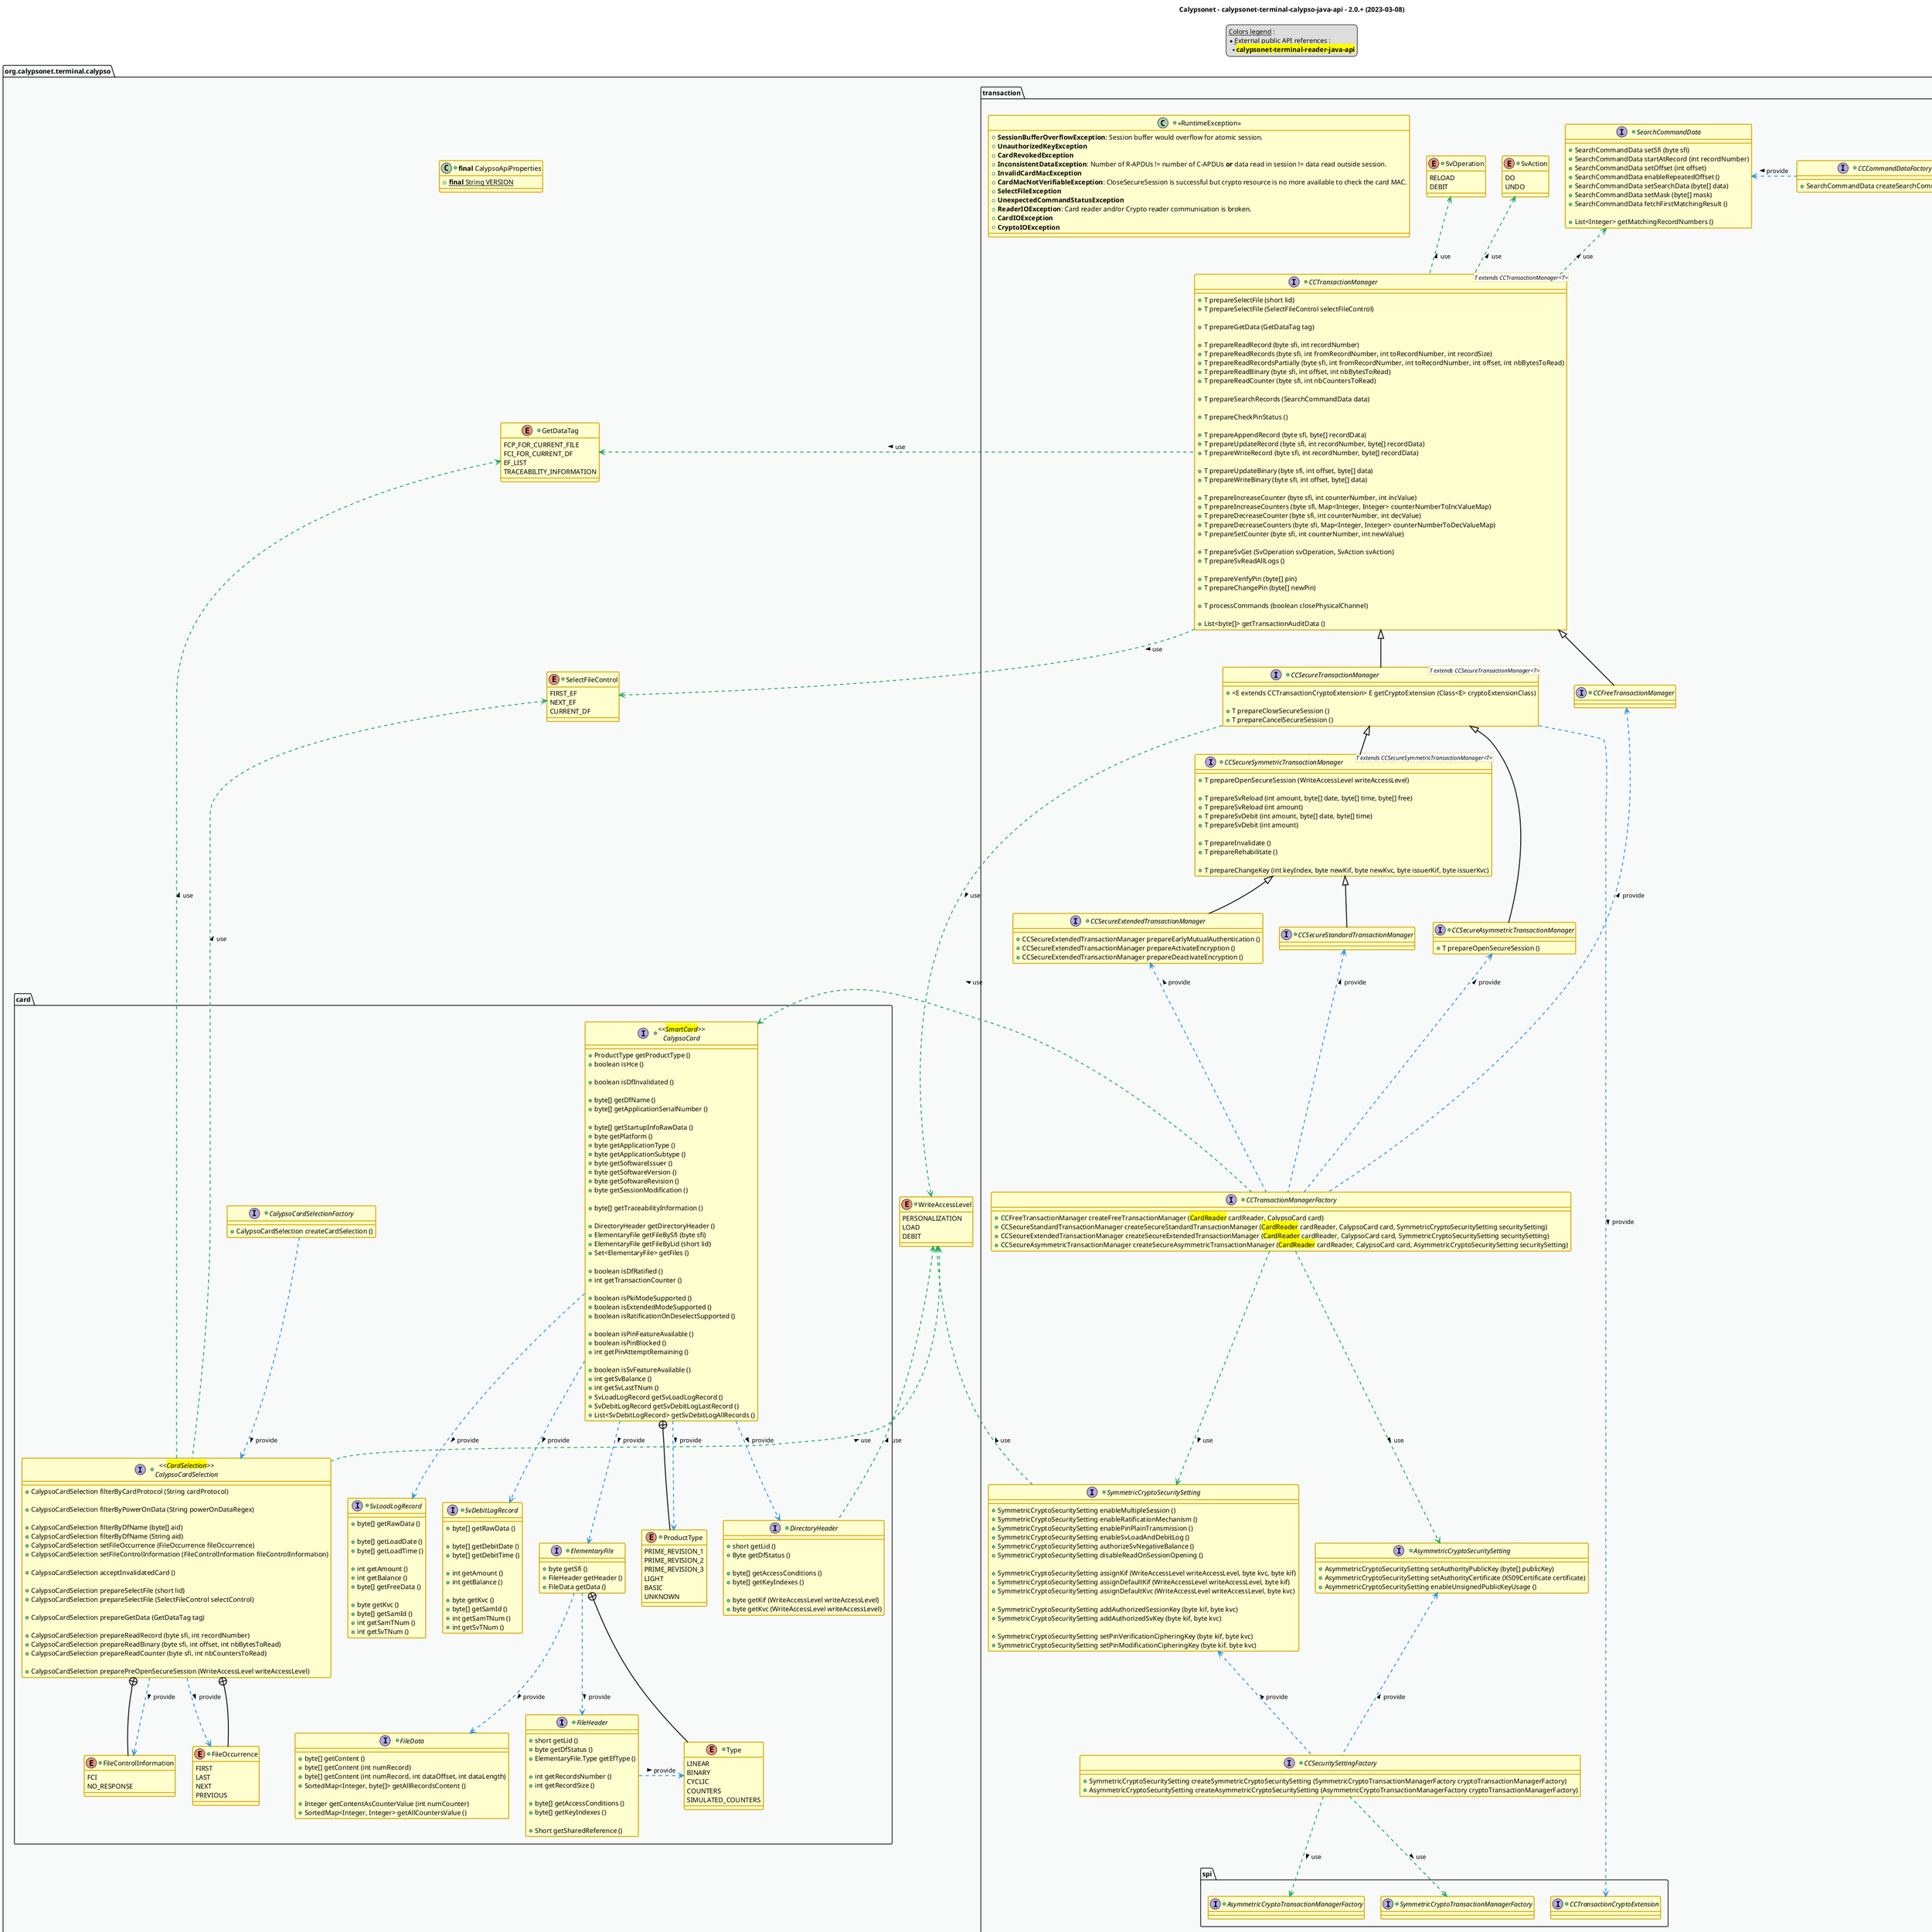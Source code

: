@startuml
title
    Calypsonet - calypsonet-terminal-calypso-java-api - 2.0.+ (2023-03-08)
end title

' == THEME ==

'Couleurs issues de : https://htmlcolorcodes.com/fr/tableau-de-couleur/tableau-de-couleur-design-plat/
!define C_GREY1 F8F9F9
!define C_GREY2 F2F3F4
!define C_GREY3 E5E7E9
!define C_GREY4 D7DBDD
!define C_GREY5 CACFD2
!define C_GREY6 BDC3C7
!define C_LINK 3498DB
!define C_USE 27AE60

' -- Styles that don't work with new version of plantuml --
skinparam stereotypeABorderColor #A9DCDF
skinparam stereotypeIBorderColor #B4A7E5
skinparam stereotypeCBorderColor #ADD1B2
skinparam stereotypeEBorderColor #EB93DF
' -- END --

skinparam ClassBorderThickness 2
skinparam ArrowThickness 2

' Yellow
skinparam ClassBackgroundColor #FEFECE
skinparam ClassBorderColor #D4AC0D
' Red
skinparam ClassBackgroundColor<<red>> #FDEDEC
skinparam ClassBorderColor<<red>> #E74C3C
hide <<red>> stereotype
' Purple
skinparam ClassBackgroundColor<<purple>> #F4ECF7
skinparam ClassBorderColor<<purple>> #8E44AD
hide <<purple>> stereotype
' blue
skinparam ClassBackgroundColor<<blue>> #EBF5FB
skinparam ClassBorderColor<<blue>> #3498DB
hide <<blue>> stereotype
' Green
skinparam ClassBackgroundColor<<green>> #E9F7EF
skinparam ClassBorderColor<<green>> #27AE60
hide <<green>> stereotype
' Grey
skinparam ClassBackgroundColor<<grey>> #EAECEE
skinparam ClassBorderColor<<grey>> #2C3E50
hide <<grey>> stereotype

' == CONTENT ==

legend top
    __Colors legend__ :
    * __External public API references__ :
    ** <back:yellow>**calypsonet-terminal-reader-java-api**</back>
end legend

package "org.calypsonet.terminal.calypso" as api {

    +class "**final** CalypsoApiProperties" as ApiProperties {
        +{static} **final** String VERSION
    }
    +enum WriteAccessLevel {
        PERSONALIZATION
        LOAD
        DEBIT
    }
    +enum SelectFileControl {
        FIRST_EF
        NEXT_EF
        CURRENT_DF
    }
    +enum GetDataTag {
        FCP_FOR_CURRENT_FILE
        FCI_FOR_CURRENT_DF
        EF_LIST
        TRACEABILITY_INFORMATION
    }
    package card {
        +interface CalypsoCardSelectionFactory {
            +CalypsoCardSelection createCardSelection ()
        }
        +interface "<<<back:yellow>CardSelection</back>>>\nCalypsoCardSelection" as CalypsoCardSelection {
            +CalypsoCardSelection filterByCardProtocol (String cardProtocol)

            +CalypsoCardSelection filterByPowerOnData (String powerOnDataRegex)

            +CalypsoCardSelection filterByDfName (byte[] aid)
            +CalypsoCardSelection filterByDfName (String aid)
            +CalypsoCardSelection setFileOccurrence (FileOccurrence fileOccurrence)
            +CalypsoCardSelection setFileControlInformation (FileControlInformation fileControlInformation)

            +CalypsoCardSelection acceptInvalidatedCard ()

            +CalypsoCardSelection prepareSelectFile (short lid)
            +CalypsoCardSelection prepareSelectFile (SelectFileControl selectControl)

            +CalypsoCardSelection prepareGetData (GetDataTag tag)

            +CalypsoCardSelection prepareReadRecord (byte sfi, int recordNumber)
            +CalypsoCardSelection prepareReadBinary (byte sfi, int offset, int nbBytesToRead)
            +CalypsoCardSelection prepareReadCounter (byte sfi, int nbCountersToRead)

            +CalypsoCardSelection preparePreOpenSecureSession (WriteAccessLevel writeAccessLevel)
        }
        +enum FileOccurrence {
            FIRST
            LAST
            NEXT
            PREVIOUS
        }
        +enum FileControlInformation {
            FCI
            NO_RESPONSE
        }
        +interface "<<<back:yellow>SmartCard</back>>>\nCalypsoCard" as CalypsoCard {
            +ProductType getProductType ()
            +boolean isHce ()

            +boolean isDfInvalidated ()

            +byte[] getDfName ()
            +byte[] getApplicationSerialNumber ()

            +byte[] getStartupInfoRawData ()
            +byte getPlatform ()
            +byte getApplicationType ()
            +byte getApplicationSubtype ()
            +byte getSoftwareIssuer ()
            +byte getSoftwareVersion ()
            +byte getSoftwareRevision ()
            +byte getSessionModification ()

            +byte[] getTraceabilityInformation ()

            +DirectoryHeader getDirectoryHeader ()
            +ElementaryFile getFileBySfi (byte sfi)
            +ElementaryFile getFileByLid (short lid)
            +Set<ElementaryFile> getFiles ()

            +boolean isDfRatified ()
            +int getTransactionCounter ()

            +boolean isPkiModeSupported ()
            +boolean isExtendedModeSupported ()
            +boolean isRatificationOnDeselectSupported ()

            +boolean isPinFeatureAvailable ()
            +boolean isPinBlocked ()
            +int getPinAttemptRemaining ()

            +boolean isSvFeatureAvailable ()
            +int getSvBalance ()
            +int getSvLastTNum ()
            +SvLoadLogRecord getSvLoadLogRecord ()
            +SvDebitLogRecord getSvDebitLogLastRecord ()
            +List<SvDebitLogRecord> getSvDebitLogAllRecords ()
        }
        +interface DirectoryHeader {
            +short getLid ()
            +Byte getDfStatus ()

            +byte[] getAccessConditions ()
            +byte[] getKeyIndexes ()

            +byte getKif (WriteAccessLevel writeAccessLevel)
            +byte getKvc (WriteAccessLevel writeAccessLevel)
        }
        +interface ElementaryFile {
            +byte getSfi ()
            +FileHeader getHeader ()
            +FileData getData ()
        }
        +interface FileHeader {
            +short getLid ()
            +byte getDfStatus ()
            +ElementaryFile.Type getEfType ()

            +int getRecordsNumber ()
            +int getRecordSize ()

            +byte[] getAccessConditions ()
            +byte[] getKeyIndexes ()

            +Short getSharedReference ()
        }
        +enum "Type" as FileType {
            LINEAR
            BINARY
            CYCLIC
            COUNTERS
            SIMULATED_COUNTERS
        }
        +interface FileData {
            +byte[] getContent ()
            +byte[] getContent (int numRecord)
            +byte[] getContent (int numRecord, int dataOffset, int dataLength)
            +SortedMap<Integer, byte[]> getAllRecordsContent ()

            +Integer getContentAsCounterValue (int numCounter)
            +SortedMap<Integer, Integer> getAllCountersValue ()
        }
        +enum "ProductType" as CardProductType {
            PRIME_REVISION_1
            PRIME_REVISION_2
            PRIME_REVISION_3
            LIGHT
            BASIC
            UNKNOWN
        }
        +interface SvLoadLogRecord {
            +byte[] getRawData ()

            +byte[] getLoadDate ()
            +byte[] getLoadTime ()

            +int getAmount ()
            +int getBalance ()
            +byte[] getFreeData ()

            +byte getKvc ()
            +byte[] getSamId ()
            +int getSamTNum ()
            +int getSvTNum ()
        }
        +interface SvDebitLogRecord {
            +byte[] getRawData ()

            +byte[] getDebitDate ()
            +byte[] getDebitTime ()

            +int getAmount ()
            +int getBalance ()

            +byte getKvc ()
            +byte[] getSamId ()
            +int getSamTNum ()
            +int getSvTNum ()
        }
    }
    package transaction {
        +interface CCTransactionManagerFactory {
            +CCFreeTransactionManager createFreeTransactionManager (<back:yellow>CardReader</back> cardReader, CalypsoCard card)
            +CCSecureStandardTransactionManager createSecureStandardTransactionManager (<back:yellow>CardReader</back> cardReader, CalypsoCard card, SymmetricCryptoSecuritySetting securitySetting)
            +CCSecureExtendedTransactionManager createSecureExtendedTransactionManager (<back:yellow>CardReader</back> cardReader, CalypsoCard card, SymmetricCryptoSecuritySetting securitySetting)
            +CCSecureAsymmetricTransactionManager createSecureAsymmetricTransactionManager (<back:yellow>CardReader</back> cardReader, CalypsoCard card, AsymmetricCryptoSecuritySetting securitySetting)
        }
        ' Card
        together {
            +interface CCTransactionManager<T extends CCTransactionManager<T>> {
                +T prepareSelectFile (short lid)
                +T prepareSelectFile (SelectFileControl selectFileControl)

                +T prepareGetData (GetDataTag tag)

                +T prepareReadRecord (byte sfi, int recordNumber)
                +T prepareReadRecords (byte sfi, int fromRecordNumber, int toRecordNumber, int recordSize)
                +T prepareReadRecordsPartially (byte sfi, int fromRecordNumber, int toRecordNumber, int offset, int nbBytesToRead)
                +T prepareReadBinary (byte sfi, int offset, int nbBytesToRead)
                +T prepareReadCounter (byte sfi, int nbCountersToRead)

                +T prepareSearchRecords (SearchCommandData data)

                +T prepareCheckPinStatus ()

                +T prepareAppendRecord (byte sfi, byte[] recordData)
                +T prepareUpdateRecord (byte sfi, int recordNumber, byte[] recordData)
                +T prepareWriteRecord (byte sfi, int recordNumber, byte[] recordData)

                +T prepareUpdateBinary (byte sfi, int offset, byte[] data)
                +T prepareWriteBinary (byte sfi, int offset, byte[] data)

                +T prepareIncreaseCounter (byte sfi, int counterNumber, int incValue)
                +T prepareIncreaseCounters (byte sfi, Map<Integer, Integer> counterNumberToIncValueMap)
                +T prepareDecreaseCounter (byte sfi, int counterNumber, int decValue)
                +T prepareDecreaseCounters (byte sfi, Map<Integer, Integer> counterNumberToDecValueMap)
                +T prepareSetCounter (byte sfi, int counterNumber, int newValue)

                +T prepareSvGet (SvOperation svOperation, SvAction svAction)
                +T prepareSvReadAllLogs ()

                +T prepareVerifyPin (byte[] pin)
                +T prepareChangePin (byte[] newPin)

                +T processCommands (boolean closePhysicalChannel)

                +List<byte[]> getTransactionAuditData ()
            }
            +interface CCFreeTransactionManager extends CCTransactionManager {
            }
            +interface CCSecureTransactionManager<T extends CCSecureTransactionManager<T>> extends CCTransactionManager {
                +<E extends CCTransactionCryptoExtension> E getCryptoExtension (Class<E> cryptoExtensionClass)

                +T prepareCloseSecureSession ()
                +T prepareCancelSecureSession ()
            }
            +interface CCSecureSymmetricTransactionManager<T extends CCSecureSymmetricTransactionManager<T>> extends CCSecureTransactionManager {
                +T prepareOpenSecureSession (WriteAccessLevel writeAccessLevel)

                +T prepareSvReload (int amount, byte[] date, byte[] time, byte[] free)
                +T prepareSvReload (int amount)
                +T prepareSvDebit (int amount, byte[] date, byte[] time)
                +T prepareSvDebit (int amount)

                +T prepareInvalidate ()
                +T prepareRehabilitate ()

                +T prepareChangeKey (int keyIndex, byte newKif, byte newKvc, byte issuerKif, byte issuerKvc)
            }
            +interface CCSecureStandardTransactionManager extends CCSecureSymmetricTransactionManager {
            }
            +interface CCSecureExtendedTransactionManager extends CCSecureSymmetricTransactionManager {
                +CCSecureExtendedTransactionManager prepareEarlyMutualAuthentication ()
                +CCSecureExtendedTransactionManager prepareActivateEncryption ()
                +CCSecureExtendedTransactionManager prepareDeactivateEncryption ()
            }
            +interface CCSecureAsymmetricTransactionManager extends CCSecureTransactionManager {
                +T prepareOpenSecureSession ()
            }
        }
        +enum SvOperation {
            RELOAD
            DEBIT
        }
        +enum SvAction {
            DO
            UNDO
        }
        +interface CCSecuritySettingFactory {
            +SymmetricCryptoSecuritySetting createSymmetricCryptoSecuritySetting (SymmetricCryptoTransactionManagerFactory cryptoTransactionManagerFactory)
            +AsymmetricCryptoSecuritySetting createAsymmetricCryptoSecuritySetting (AsymmetricCryptoTransactionManagerFactory cryptoTransactionManagerFactory)
        }
        +interface AsymmetricCryptoSecuritySetting {
            +AsymmetricCryptoSecuritySetting setAuthorityPublicKey (byte[] publicKey)
            +AsymmetricCryptoSecuritySetting setAuthorityCertificate (X509Certificate certificate)
            +AsymmetricCryptoSecuritySetting enableUnsignedPublicKeyUsage ()
        }
        +interface SymmetricCryptoSecuritySetting {
            +SymmetricCryptoSecuritySetting enableMultipleSession ()
            +SymmetricCryptoSecuritySetting enableRatificationMechanism ()
            +SymmetricCryptoSecuritySetting enablePinPlainTransmission ()
            +SymmetricCryptoSecuritySetting enableSvLoadAndDebitLog ()
            +SymmetricCryptoSecuritySetting authorizeSvNegativeBalance ()
            +SymmetricCryptoSecuritySetting disableReadOnSessionOpening ()

            +SymmetricCryptoSecuritySetting assignKif (WriteAccessLevel writeAccessLevel, byte kvc, byte kif)
            +SymmetricCryptoSecuritySetting assignDefaultKif (WriteAccessLevel writeAccessLevel, byte kif)
            +SymmetricCryptoSecuritySetting assignDefaultKvc (WriteAccessLevel writeAccessLevel, byte kvc)

            +SymmetricCryptoSecuritySetting addAuthorizedSessionKey (byte kif, byte kvc)
            +SymmetricCryptoSecuritySetting addAuthorizedSvKey (byte kif, byte kvc)

            +SymmetricCryptoSecuritySetting setPinVerificationCipheringKey (byte kif, byte kvc)
            +SymmetricCryptoSecuritySetting setPinModificationCipheringKey (byte kif, byte kvc)
        }
        +interface CCCommandDataFactory {
            +SearchCommandData createSearchCommandData ()
        }
        +interface SearchCommandData {
            +SearchCommandData setSfi (byte sfi)
            +SearchCommandData startAtRecord (int recordNumber)
            +SearchCommandData setOffset (int offset)
            +SearchCommandData enableRepeatedOffset ()
            +SearchCommandData setSearchData (byte[] data)
            +SearchCommandData setMask (byte[] mask)
            +SearchCommandData fetchFirstMatchingResult ()

            +List<Integer> getMatchingRecordNumbers ()
        }
        ' Exceptions
        +class "<<RuntimeException>>" as RuntimeException {
            +**SessionBufferOverflowException**: Session buffer would overflow for atomic session.
            +**UnauthorizedKeyException**
            +**CardRevokedException**
            +**InconsistentDataException**: Number of R-APDUs != number of C-APDUs **or** data read in session != data read outside session.
            +**InvalidCardMacException**
            +**CardMacNotVerifiableException**: CloseSecureSession is successful but crypto resource is no more available to check the card MAC.
            +**SelectFileException**
            +**UnexpectedCommandStatusException**
            +**ReaderIOException**: Card reader and/or Crypto reader communication is broken.
            +**CardIOException**
            +**CryptoIOException**
        }
        package spi {
            +interface AsymmetricCryptoTransactionManagerFactory {
            }
            +interface SymmetricCryptoTransactionManagerFactory {
            }
            +interface CCTransactionCryptoExtension {
            }
        }
    }
}

' Associations

CalypsoCardSelectionFactory ..> CalypsoCardSelection #C_LINK : provide >

CalypsoCardSelection +-- FileOccurrence
CalypsoCardSelection ..> FileOccurrence #C_LINK : provide >
CalypsoCardSelection +-- FileControlInformation
CalypsoCardSelection ..> FileControlInformation #C_LINK : provide >

CCTransactionManagerFactory .right.> CalypsoCard #C_USE : use >
CCTransactionManagerFactory ..> SymmetricCryptoSecuritySetting #C_USE : use >
CCTransactionManagerFactory ..> AsymmetricCryptoSecuritySetting #C_USE : use >

CCTransactionManagerFactory .up.> CCFreeTransactionManager #C_LINK : provide >
CCTransactionManagerFactory .up.> CCSecureStandardTransactionManager #C_LINK : provide >
CCTransactionManagerFactory .up.> CCSecureExtendedTransactionManager #C_LINK : provide >
CCTransactionManagerFactory .up.> CCSecureAsymmetricTransactionManager #C_LINK : provide >

CCTransactionManager ..> SelectFileControl #C_USE : use >
CCTransactionManager .left.> GetDataTag #C_USE : use >
CCTransactionManager .up.> SvOperation #C_USE : use >
CCTransactionManager .up.> SvAction #C_USE : use >
CCTransactionManager .up.> SearchCommandData #C_USE : use >

CCSecureTransactionManager ..> WriteAccessLevel #C_USE : use >
CCSecureTransactionManager ..> CCTransactionCryptoExtension #C_LINK : provide >

CCSecuritySettingFactory .up.> SymmetricCryptoSecuritySetting #C_LINK : provide >
CCSecuritySettingFactory .up.> AsymmetricCryptoSecuritySetting #C_LINK : provide >

CCSecuritySettingFactory ..> SymmetricCryptoTransactionManagerFactory #C_USE : use >
CCSecuritySettingFactory ..> AsymmetricCryptoTransactionManagerFactory #C_USE : use >

SymmetricCryptoSecuritySetting ..> WriteAccessLevel #C_USE : use >

CCCommandDataFactory .left.> SearchCommandData #C_LINK : provide >

CalypsoCardSelection .up.> SelectFileControl #C_USE : use >
CalypsoCardSelection ..> GetDataTag #C_USE : use >
CalypsoCardSelection .up.> WriteAccessLevel #C_USE : use >

CalypsoCard ..> DirectoryHeader #C_LINK : provide >
CalypsoCard ..> ElementaryFile #C_LINK : provide >
CalypsoCard +-- CardProductType
CalypsoCard ..> CardProductType #C_LINK : provide >
CalypsoCard ..> SvLoadLogRecord #C_LINK : provide >
CalypsoCard ..> SvDebitLogRecord #C_LINK : provide >

DirectoryHeader .up.> WriteAccessLevel #C_USE : use >

ElementaryFile +-- FileType
ElementaryFile ..> FileHeader #C_LINK : provide >
ElementaryFile ..> FileData #C_LINK : provide >

FileHeader .right.> FileType #C_LINK : provide >

' == LAYOUT ==

'FileOccurrence -[hidden]- WriteAccessLevel

' == STYLE ==

package api #C_GREY1 {}
package spi #C_GREY3 {}
package card #C_GREY2 {}
package transaction #C_GREY2 {}

interface CalypsoCardSelectionFactory <<red>>
interface CCSecuritySettingFactory <<red>>
interface CCTransactionManagerFactory <<red>>
interface CCCommandDataFactory <<red>>

interface CCTransactionManager <<blue>>
interface CCFreeTransactionManager <<blue>>
interface CCSecureTransactionManager <<blue>>
interface CCSecureSymmetricTransactionManager <<blue>>
interface CCSecureStandardTransactionManager <<blue>>
interface CCSecureExtendedTransactionManager <<blue>>
interface CCSecureAsymmetricTransactionManager <<blue>>

interface CalypsoCardSelection <<green>>
enum FileControlInformation <<green>>
enum FileOccurrence <<green>>

@enduml